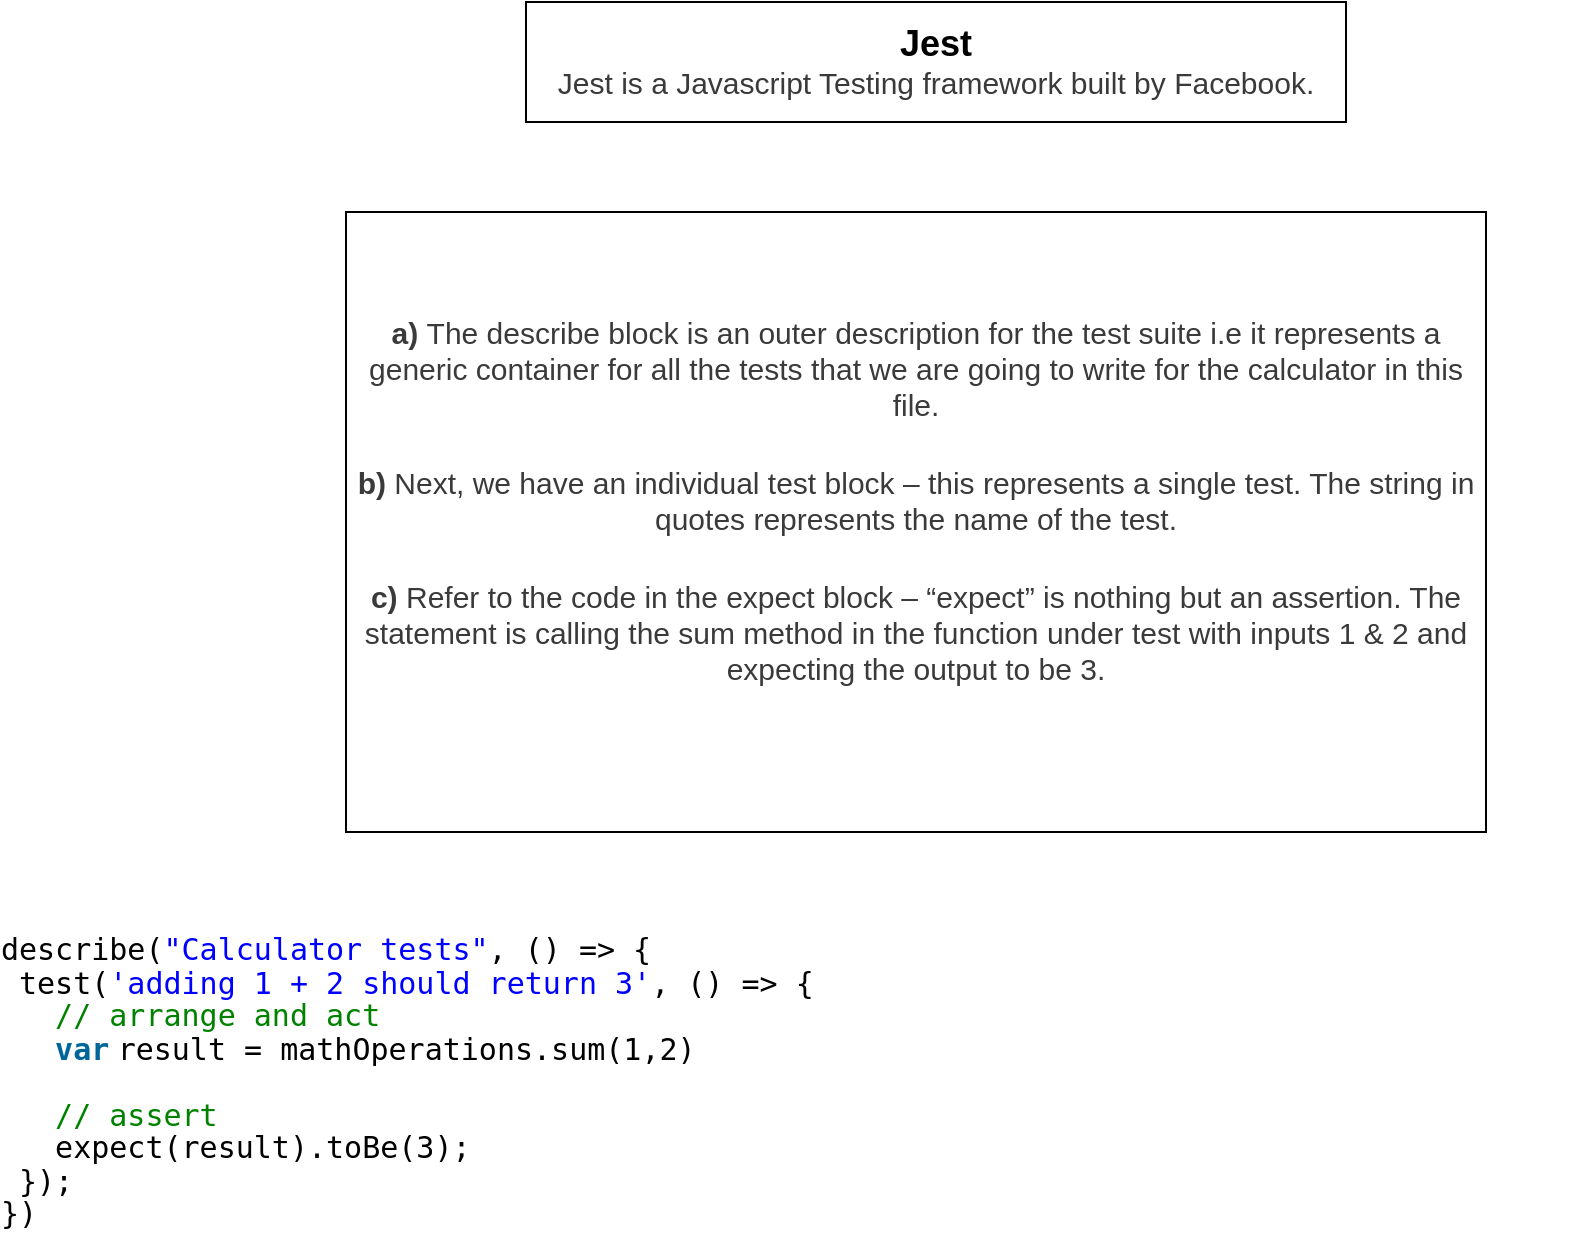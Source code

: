<mxfile version="15.4.0" type="device" pages="2"><diagram id="Txmeodvm4r1qLc8tVRmu" name="Page-1"><mxGraphModel dx="1933" dy="807" grid="1" gridSize="10" guides="1" tooltips="1" connect="1" arrows="1" fold="1" page="1" pageScale="1" pageWidth="827" pageHeight="1169" math="0" shadow="0"><root><mxCell id="0"/><mxCell id="1" parent="0"/><mxCell id="sfcm713DdgWYS8pnK0up-1" value="&lt;font style=&quot;font-size: 18px&quot;&gt;&lt;b&gt;Jest&lt;/b&gt;&lt;/font&gt;&lt;br&gt;&lt;span style=&quot;color: rgb(58 , 58 , 58) ; font-family: &amp;#34;work sans&amp;#34; , sans-serif ; font-size: 15px ; background-color: rgb(255 , 255 , 255)&quot;&gt;Jest is a Javascript Testing framework built by Facebook.&lt;/span&gt;" style="rounded=0;whiteSpace=wrap;html=1;" parent="1" vertex="1"><mxGeometry x="210" y="170" width="410" height="60" as="geometry"/></mxCell><mxCell id="sfcm713DdgWYS8pnK0up-2" value="&lt;p style=&quot;font-size: 15px ; border: 0px ; margin: 0px 0px 1.4em ; padding: 0px ; color: rgb(58 , 58 , 58) ; font-family: &amp;#34;work sans&amp;#34; , sans-serif ; background-color: rgb(255 , 255 , 255)&quot;&gt;&lt;span style=&quot;border: 0px ; margin: 0px ; padding: 0px ; font-weight: 700&quot;&gt;a)&lt;/span&gt;&amp;nbsp;The describe block is an outer description for the test suite i.e it represents a generic container for all the tests that we are going to write for the calculator in this file.&lt;/p&gt;&lt;p style=&quot;font-size: 15px ; border: 0px ; margin: 0px 0px 1.4em ; padding: 0px ; color: rgb(58 , 58 , 58) ; font-family: &amp;#34;work sans&amp;#34; , sans-serif ; background-color: rgb(255 , 255 , 255)&quot;&gt;&lt;span style=&quot;border: 0px ; margin: 0px ; padding: 0px ; font-weight: 700&quot;&gt;b)&lt;/span&gt;&amp;nbsp;Next, we have an individual test block – this represents a single test. The string in quotes represents the name of the test.&lt;/p&gt;&lt;p style=&quot;font-size: 15px ; border: 0px ; margin: 0px 0px 1.4em ; padding: 0px ; color: rgb(58 , 58 , 58) ; font-family: &amp;#34;work sans&amp;#34; , sans-serif ; background-color: rgb(255 , 255 , 255)&quot;&gt;&lt;span style=&quot;border: 0px ; margin: 0px ; padding: 0px ; font-weight: 700&quot;&gt;c)&lt;/span&gt;&amp;nbsp;Refer to the code in the expect block – “expect” is nothing but an assertion. The statement is calling the sum method in the function under test with inputs 1 &amp;amp; 2 and expecting the output to be 3.&lt;/p&gt;" style="whiteSpace=wrap;html=1;" parent="1" vertex="1"><mxGeometry x="120" y="275" width="570" height="310" as="geometry"/></mxCell><mxCell id="sfcm713DdgWYS8pnK0up-3" value="&lt;table border=&quot;0&quot; cellpadding=&quot;0&quot; cellspacing=&quot;0&quot; style=&quot;border-spacing: 0px ; width: 785.094px ; font-size: 15px ; color: rgb(58 , 58 , 58) ; border: 0px ; margin: 0px ; padding: 0px ; border-radius: 0px ; background: 0px 0px ; float: none ; height: auto ; line-height: 1.1em ; outline: 0px ; overflow: visible ; position: static ; text-align: left ; vertical-align: baseline ; box-sizing: content-box ; font-family: &amp;#34;monaco&amp;#34; , &amp;#34;consolas&amp;#34; , &amp;#34;bitstream vera sans mono&amp;#34; , &amp;#34;courier new&amp;#34; , &amp;#34;courier&amp;#34; , monospace &amp;#34;important&amp;#34; ; direction: ltr ; box-shadow: none ; table-layout: auto&quot;&gt;&lt;tbody style=&quot;border: 0px ; margin: 0px ; padding: 0px ; border-radius: 0px ; background: 0px 0px ; float: none ; height: auto ; line-height: 1.1em ; outline: 0px ; overflow: visible ; position: static ; vertical-align: baseline ; width: auto ; box-sizing: content-box ; font-size: 1em ; direction: ltr ; box-shadow: none&quot;&gt;&lt;tr style=&quot;border: 0px ; margin: 0px ; padding: 0px ; border-radius: 0px ; background: 0px 0px ; float: none ; height: auto ; line-height: 1.1em ; outline: 0px ; overflow: visible ; position: static ; vertical-align: baseline ; width: auto ; box-sizing: content-box ; font-size: 1em ; direction: ltr ; box-shadow: none&quot;&gt;&lt;td class=&quot;code&quot; style=&quot;width: 785.094px ; border: 0px ; margin: 0px ; padding: 0px ; border-radius: 0px ; background: 0px 0px ; float: none ; height: auto ; line-height: 1.1em ; outline: 0px ; overflow: visible ; position: static ; vertical-align: baseline ; box-sizing: content-box ; font-size: 1em ; direction: ltr ; box-shadow: none&quot;&gt;&lt;div class=&quot;container&quot; style=&quot;background-color: rgb(255 , 255 , 255) ; border: 0px ; margin: 0px ; padding: 0px ; border-radius: 0px ; background-position: 0px 0px ; float: none ; height: auto ; line-height: 1.1em ; outline: 0px ; overflow: visible ; position: relative ; vertical-align: baseline ; width: auto ; box-sizing: content-box ; font-size: 1em ; direction: ltr ; box-shadow: none&quot;&gt;&lt;div class=&quot;line number1 index0 alt2&quot; style=&quot;border: 0px ; margin: 0px ; padding: 0px 1em 0px 0px ; border-radius: 0px ; background-position: 0px 0px ; float: none ; height: auto ; line-height: 1.1em ; outline: 0px ; overflow: visible ; position: static ; vertical-align: baseline ; width: auto ; box-sizing: content-box ; font-size: 1em ; direction: ltr ; box-shadow: none&quot;&gt;&lt;code class=&quot;jscript plain&quot; style=&quot;font-stretch: normal ; border: 0px ; margin: 0px ; padding: 0px ; font-size: 1em ; line-height: 1.1em ; font-family: &amp;#34;monaco&amp;#34; , &amp;#34;consolas&amp;#34; , &amp;#34;bitstream vera sans mono&amp;#34; , &amp;#34;courier new&amp;#34; , &amp;#34;courier&amp;#34; , monospace &amp;#34;important&amp;#34; ; border-radius: 0px ; background: 0px 0px ; float: none ; height: auto ; outline: 0px ; overflow: visible ; position: static ; vertical-align: baseline ; width: auto ; box-sizing: content-box ; direction: ltr ; box-shadow: none ; display: inline ; color: rgb(0 , 0 , 0)&quot;&gt;describe(&lt;/code&gt;&lt;code class=&quot;jscript string&quot; style=&quot;font-stretch: normal ; border: 0px ; margin: 0px ; padding: 0px ; font-size: 1em ; line-height: 1.1em ; font-family: &amp;#34;monaco&amp;#34; , &amp;#34;consolas&amp;#34; , &amp;#34;bitstream vera sans mono&amp;#34; , &amp;#34;courier new&amp;#34; , &amp;#34;courier&amp;#34; , monospace &amp;#34;important&amp;#34; ; border-radius: 0px ; background: 0px 0px ; float: none ; height: auto ; outline: 0px ; overflow: visible ; position: static ; vertical-align: baseline ; width: auto ; box-sizing: content-box ; direction: ltr ; box-shadow: none ; display: inline ; color: blue&quot;&gt;&quot;Calculator tests&quot;&lt;/code&gt;&lt;code class=&quot;jscript plain&quot; style=&quot;font-stretch: normal ; border: 0px ; margin: 0px ; padding: 0px ; font-size: 1em ; line-height: 1.1em ; font-family: &amp;#34;monaco&amp;#34; , &amp;#34;consolas&amp;#34; , &amp;#34;bitstream vera sans mono&amp;#34; , &amp;#34;courier new&amp;#34; , &amp;#34;courier&amp;#34; , monospace &amp;#34;important&amp;#34; ; border-radius: 0px ; background: 0px 0px ; float: none ; height: auto ; outline: 0px ; overflow: visible ; position: static ; vertical-align: baseline ; width: auto ; box-sizing: content-box ; direction: ltr ; box-shadow: none ; display: inline ; color: rgb(0 , 0 , 0)&quot;&gt;, () =&amp;gt; {&lt;/code&gt;&lt;/div&gt;&lt;div class=&quot;line number2 index1 alt1&quot; style=&quot;border: 0px ; margin: 0px ; padding: 0px 1em 0px 0px ; border-radius: 0px ; background-position: 0px 0px ; float: none ; height: auto ; line-height: 1.1em ; outline: 0px ; overflow: visible ; position: static ; vertical-align: baseline ; width: auto ; box-sizing: content-box ; font-size: 1em ; direction: ltr ; box-shadow: none&quot;&gt;&lt;code class=&quot;jscript spaces&quot; style=&quot;font-stretch: normal ; border: 0px ; margin: 0px ; padding: 0px ; font-size: 1em ; line-height: 1.1em ; font-family: &amp;#34;monaco&amp;#34; , &amp;#34;consolas&amp;#34; , &amp;#34;bitstream vera sans mono&amp;#34; , &amp;#34;courier new&amp;#34; , &amp;#34;courier&amp;#34; , monospace &amp;#34;important&amp;#34; ; border-radius: 0px ; background: 0px 0px ; float: none ; height: auto ; outline: 0px ; overflow: visible ; position: static ; vertical-align: baseline ; width: auto ; box-sizing: content-box ; direction: ltr ; box-shadow: none ; display: inline&quot;&gt;&amp;nbsp;&lt;/code&gt;&lt;code class=&quot;jscript plain&quot; style=&quot;font-stretch: normal ; border: 0px ; margin: 0px ; padding: 0px ; font-size: 1em ; line-height: 1.1em ; font-family: &amp;#34;monaco&amp;#34; , &amp;#34;consolas&amp;#34; , &amp;#34;bitstream vera sans mono&amp;#34; , &amp;#34;courier new&amp;#34; , &amp;#34;courier&amp;#34; , monospace &amp;#34;important&amp;#34; ; border-radius: 0px ; background: 0px 0px ; float: none ; height: auto ; outline: 0px ; overflow: visible ; position: static ; vertical-align: baseline ; width: auto ; box-sizing: content-box ; direction: ltr ; box-shadow: none ; display: inline ; color: rgb(0 , 0 , 0)&quot;&gt;test(&lt;/code&gt;&lt;code class=&quot;jscript string&quot; style=&quot;font-stretch: normal ; border: 0px ; margin: 0px ; padding: 0px ; font-size: 1em ; line-height: 1.1em ; font-family: &amp;#34;monaco&amp;#34; , &amp;#34;consolas&amp;#34; , &amp;#34;bitstream vera sans mono&amp;#34; , &amp;#34;courier new&amp;#34; , &amp;#34;courier&amp;#34; , monospace &amp;#34;important&amp;#34; ; border-radius: 0px ; background: 0px 0px ; float: none ; height: auto ; outline: 0px ; overflow: visible ; position: static ; vertical-align: baseline ; width: auto ; box-sizing: content-box ; direction: ltr ; box-shadow: none ; display: inline ; color: blue&quot;&gt;'adding 1 + 2 should return 3'&lt;/code&gt;&lt;code class=&quot;jscript plain&quot; style=&quot;font-stretch: normal ; border: 0px ; margin: 0px ; padding: 0px ; font-size: 1em ; line-height: 1.1em ; font-family: &amp;#34;monaco&amp;#34; , &amp;#34;consolas&amp;#34; , &amp;#34;bitstream vera sans mono&amp;#34; , &amp;#34;courier new&amp;#34; , &amp;#34;courier&amp;#34; , monospace &amp;#34;important&amp;#34; ; border-radius: 0px ; background: 0px 0px ; float: none ; height: auto ; outline: 0px ; overflow: visible ; position: static ; vertical-align: baseline ; width: auto ; box-sizing: content-box ; direction: ltr ; box-shadow: none ; display: inline ; color: rgb(0 , 0 , 0)&quot;&gt;, () =&amp;gt; {&lt;/code&gt;&lt;/div&gt;&lt;div class=&quot;line number3 index2 alt2&quot; style=&quot;border: 0px ; margin: 0px ; padding: 0px 1em 0px 0px ; border-radius: 0px ; background-position: 0px 0px ; float: none ; height: auto ; line-height: 1.1em ; outline: 0px ; overflow: visible ; position: static ; vertical-align: baseline ; width: auto ; box-sizing: content-box ; font-size: 1em ; direction: ltr ; box-shadow: none&quot;&gt;&lt;code class=&quot;jscript spaces&quot; style=&quot;font-stretch: normal ; border: 0px ; margin: 0px ; padding: 0px ; font-size: 1em ; line-height: 1.1em ; font-family: &amp;#34;monaco&amp;#34; , &amp;#34;consolas&amp;#34; , &amp;#34;bitstream vera sans mono&amp;#34; , &amp;#34;courier new&amp;#34; , &amp;#34;courier&amp;#34; , monospace &amp;#34;important&amp;#34; ; border-radius: 0px ; background: 0px 0px ; float: none ; height: auto ; outline: 0px ; overflow: visible ; position: static ; vertical-align: baseline ; width: auto ; box-sizing: content-box ; direction: ltr ; box-shadow: none ; display: inline&quot;&gt;&amp;nbsp;&amp;nbsp;&amp;nbsp;&lt;/code&gt;&lt;code class=&quot;jscript comments&quot; style=&quot;font-stretch: normal ; border: 0px ; margin: 0px ; padding: 0px ; font-size: 1em ; line-height: 1.1em ; font-family: &amp;#34;monaco&amp;#34; , &amp;#34;consolas&amp;#34; , &amp;#34;bitstream vera sans mono&amp;#34; , &amp;#34;courier new&amp;#34; , &amp;#34;courier&amp;#34; , monospace &amp;#34;important&amp;#34; ; border-radius: 0px ; background: 0px 0px ; float: none ; height: auto ; outline: 0px ; overflow: visible ; position: static ; vertical-align: baseline ; width: auto ; box-sizing: content-box ; direction: ltr ; box-shadow: none ; display: inline ; color: rgb(0 , 130 , 0)&quot;&gt;// arrange and act&lt;/code&gt;&lt;/div&gt;&lt;div class=&quot;line number4 index3 alt1&quot; style=&quot;border: 0px ; margin: 0px ; padding: 0px 1em 0px 0px ; border-radius: 0px ; background-position: 0px 0px ; float: none ; height: auto ; line-height: 1.1em ; outline: 0px ; overflow: visible ; position: static ; vertical-align: baseline ; width: auto ; box-sizing: content-box ; font-size: 1em ; direction: ltr ; box-shadow: none&quot;&gt;&lt;code class=&quot;jscript spaces&quot; style=&quot;font-stretch: normal ; border: 0px ; margin: 0px ; padding: 0px ; font-size: 1em ; line-height: 1.1em ; font-family: &amp;#34;monaco&amp;#34; , &amp;#34;consolas&amp;#34; , &amp;#34;bitstream vera sans mono&amp;#34; , &amp;#34;courier new&amp;#34; , &amp;#34;courier&amp;#34; , monospace &amp;#34;important&amp;#34; ; border-radius: 0px ; background: 0px 0px ; float: none ; height: auto ; outline: 0px ; overflow: visible ; position: static ; vertical-align: baseline ; width: auto ; box-sizing: content-box ; direction: ltr ; box-shadow: none ; display: inline&quot;&gt;&amp;nbsp;&amp;nbsp;&amp;nbsp;&lt;/code&gt;&lt;code class=&quot;jscript keyword&quot; style=&quot;font-stretch: normal ; border: 0px ; margin: 0px ; padding: 0px ; font-weight: 700 ; font-size: 1em ; line-height: 1.1em ; font-family: &amp;#34;monaco&amp;#34; , &amp;#34;consolas&amp;#34; , &amp;#34;bitstream vera sans mono&amp;#34; , &amp;#34;courier new&amp;#34; , &amp;#34;courier&amp;#34; , monospace &amp;#34;important&amp;#34; ; border-radius: 0px ; background: 0px 0px ; float: none ; height: auto ; outline: 0px ; overflow: visible ; position: static ; vertical-align: baseline ; width: auto ; box-sizing: content-box ; direction: ltr ; box-shadow: none ; display: inline ; color: rgb(0 , 102 , 153)&quot;&gt;var&lt;/code&gt; &lt;code class=&quot;jscript plain&quot; style=&quot;font-stretch: normal ; border: 0px ; margin: 0px ; padding: 0px ; font-size: 1em ; line-height: 1.1em ; font-family: &amp;#34;monaco&amp;#34; , &amp;#34;consolas&amp;#34; , &amp;#34;bitstream vera sans mono&amp;#34; , &amp;#34;courier new&amp;#34; , &amp;#34;courier&amp;#34; , monospace &amp;#34;important&amp;#34; ; border-radius: 0px ; background: 0px 0px ; float: none ; height: auto ; outline: 0px ; overflow: visible ; position: static ; vertical-align: baseline ; width: auto ; box-sizing: content-box ; direction: ltr ; box-shadow: none ; display: inline ; color: rgb(0 , 0 , 0)&quot;&gt;result = mathOperations.sum(1,2)&lt;/code&gt;&lt;/div&gt;&lt;div class=&quot;line number5 index4 alt2&quot; style=&quot;border: 0px ; margin: 0px ; padding: 0px 1em 0px 0px ; border-radius: 0px ; background-position: 0px 0px ; float: none ; height: auto ; line-height: 1.1em ; outline: 0px ; overflow: visible ; position: static ; vertical-align: baseline ; width: auto ; box-sizing: content-box ; font-size: 1em ; direction: ltr ; box-shadow: none&quot;&gt;&amp;nbsp;&lt;/div&gt;&lt;div class=&quot;line number6 index5 alt1&quot; style=&quot;border: 0px ; margin: 0px ; padding: 0px 1em 0px 0px ; border-radius: 0px ; background-position: 0px 0px ; float: none ; height: auto ; line-height: 1.1em ; outline: 0px ; overflow: visible ; position: static ; vertical-align: baseline ; width: auto ; box-sizing: content-box ; font-size: 1em ; direction: ltr ; box-shadow: none&quot;&gt;&lt;code class=&quot;jscript spaces&quot; style=&quot;font-stretch: normal ; border: 0px ; margin: 0px ; padding: 0px ; font-size: 1em ; line-height: 1.1em ; font-family: &amp;#34;monaco&amp;#34; , &amp;#34;consolas&amp;#34; , &amp;#34;bitstream vera sans mono&amp;#34; , &amp;#34;courier new&amp;#34; , &amp;#34;courier&amp;#34; , monospace &amp;#34;important&amp;#34; ; border-radius: 0px ; background: 0px 0px ; float: none ; height: auto ; outline: 0px ; overflow: visible ; position: static ; vertical-align: baseline ; width: auto ; box-sizing: content-box ; direction: ltr ; box-shadow: none ; display: inline&quot;&gt;&amp;nbsp;&amp;nbsp;&amp;nbsp;&lt;/code&gt;&lt;code class=&quot;jscript comments&quot; style=&quot;font-stretch: normal ; border: 0px ; margin: 0px ; padding: 0px ; font-size: 1em ; line-height: 1.1em ; font-family: &amp;#34;monaco&amp;#34; , &amp;#34;consolas&amp;#34; , &amp;#34;bitstream vera sans mono&amp;#34; , &amp;#34;courier new&amp;#34; , &amp;#34;courier&amp;#34; , monospace &amp;#34;important&amp;#34; ; border-radius: 0px ; background: 0px 0px ; float: none ; height: auto ; outline: 0px ; overflow: visible ; position: static ; vertical-align: baseline ; width: auto ; box-sizing: content-box ; direction: ltr ; box-shadow: none ; display: inline ; color: rgb(0 , 130 , 0)&quot;&gt;// assert&lt;/code&gt;&lt;/div&gt;&lt;div class=&quot;line number7 index6 alt2&quot; style=&quot;border: 0px ; margin: 0px ; padding: 0px 1em 0px 0px ; border-radius: 0px ; background-position: 0px 0px ; float: none ; height: auto ; line-height: 1.1em ; outline: 0px ; overflow: visible ; position: static ; vertical-align: baseline ; width: auto ; box-sizing: content-box ; font-size: 1em ; direction: ltr ; box-shadow: none&quot;&gt;&lt;code class=&quot;jscript spaces&quot; style=&quot;font-stretch: normal ; border: 0px ; margin: 0px ; padding: 0px ; font-size: 1em ; line-height: 1.1em ; font-family: &amp;#34;monaco&amp;#34; , &amp;#34;consolas&amp;#34; , &amp;#34;bitstream vera sans mono&amp;#34; , &amp;#34;courier new&amp;#34; , &amp;#34;courier&amp;#34; , monospace &amp;#34;important&amp;#34; ; border-radius: 0px ; background: 0px 0px ; float: none ; height: auto ; outline: 0px ; overflow: visible ; position: static ; vertical-align: baseline ; width: auto ; box-sizing: content-box ; direction: ltr ; box-shadow: none ; display: inline&quot;&gt;&amp;nbsp;&amp;nbsp;&amp;nbsp;&lt;/code&gt;&lt;code class=&quot;jscript plain&quot; style=&quot;font-stretch: normal ; border: 0px ; margin: 0px ; padding: 0px ; font-size: 1em ; line-height: 1.1em ; font-family: &amp;#34;monaco&amp;#34; , &amp;#34;consolas&amp;#34; , &amp;#34;bitstream vera sans mono&amp;#34; , &amp;#34;courier new&amp;#34; , &amp;#34;courier&amp;#34; , monospace &amp;#34;important&amp;#34; ; border-radius: 0px ; background: 0px 0px ; float: none ; height: auto ; outline: 0px ; overflow: visible ; position: static ; vertical-align: baseline ; width: auto ; box-sizing: content-box ; direction: ltr ; box-shadow: none ; display: inline ; color: rgb(0 , 0 , 0)&quot;&gt;expect(result).toBe(3);&lt;/code&gt;&lt;/div&gt;&lt;div class=&quot;line number8 index7 alt1&quot; style=&quot;border: 0px ; margin: 0px ; padding: 0px 1em 0px 0px ; border-radius: 0px ; background-position: 0px 0px ; float: none ; height: auto ; line-height: 1.1em ; outline: 0px ; overflow: visible ; position: static ; vertical-align: baseline ; width: auto ; box-sizing: content-box ; font-size: 1em ; direction: ltr ; box-shadow: none&quot;&gt;&lt;code class=&quot;jscript spaces&quot; style=&quot;font-stretch: normal ; border: 0px ; margin: 0px ; padding: 0px ; font-size: 1em ; line-height: 1.1em ; font-family: &amp;#34;monaco&amp;#34; , &amp;#34;consolas&amp;#34; , &amp;#34;bitstream vera sans mono&amp;#34; , &amp;#34;courier new&amp;#34; , &amp;#34;courier&amp;#34; , monospace &amp;#34;important&amp;#34; ; border-radius: 0px ; background: 0px 0px ; float: none ; height: auto ; outline: 0px ; overflow: visible ; position: static ; vertical-align: baseline ; width: auto ; box-sizing: content-box ; direction: ltr ; box-shadow: none ; display: inline&quot;&gt;&amp;nbsp;&lt;/code&gt;&lt;code class=&quot;jscript plain&quot; style=&quot;font-stretch: normal ; border: 0px ; margin: 0px ; padding: 0px ; font-size: 1em ; line-height: 1.1em ; font-family: &amp;#34;monaco&amp;#34; , &amp;#34;consolas&amp;#34; , &amp;#34;bitstream vera sans mono&amp;#34; , &amp;#34;courier new&amp;#34; , &amp;#34;courier&amp;#34; , monospace &amp;#34;important&amp;#34; ; border-radius: 0px ; background: 0px 0px ; float: none ; height: auto ; outline: 0px ; overflow: visible ; position: static ; vertical-align: baseline ; width: auto ; box-sizing: content-box ; direction: ltr ; box-shadow: none ; display: inline ; color: rgb(0 , 0 , 0)&quot;&gt;});&lt;/code&gt;&lt;/div&gt;&lt;div class=&quot;line number9 index8 alt2&quot; style=&quot;border: 0px ; margin: 0px ; padding: 0px 1em 0px 0px ; border-radius: 0px ; background-position: 0px 0px ; float: none ; height: auto ; line-height: 1.1em ; outline: 0px ; overflow: visible ; position: static ; vertical-align: baseline ; width: auto ; box-sizing: content-box ; font-size: 1em ; direction: ltr ; box-shadow: none&quot;&gt;&lt;code class=&quot;jscript plain&quot; style=&quot;font-stretch: normal ; border: 0px ; margin: 0px ; padding: 0px ; font-size: 1em ; line-height: 1.1em ; font-family: &amp;#34;monaco&amp;#34; , &amp;#34;consolas&amp;#34; , &amp;#34;bitstream vera sans mono&amp;#34; , &amp;#34;courier new&amp;#34; , &amp;#34;courier&amp;#34; , monospace &amp;#34;important&amp;#34; ; border-radius: 0px ; background: 0px 0px ; float: none ; height: auto ; outline: 0px ; overflow: visible ; position: static ; vertical-align: baseline ; width: auto ; box-sizing: content-box ; direction: ltr ; box-shadow: none ; display: inline ; color: rgb(0 , 0 , 0)&quot;&gt;})&lt;/code&gt;&lt;/div&gt;&lt;/div&gt;&lt;/td&gt;&lt;/tr&gt;&lt;/tbody&gt;&lt;/table&gt;" style="whiteSpace=wrap;html=1;" parent="1" vertex="1"><mxGeometry x="280" y="680" width="120" height="60" as="geometry"/></mxCell></root></mxGraphModel></diagram><diagram id="0ASkKaU5SlMSB-1hMGJB" name="Page-2"><mxGraphModel dx="1106" dy="807" grid="1" gridSize="10" guides="1" tooltips="1" connect="1" arrows="1" fold="1" page="1" pageScale="1" pageWidth="827" pageHeight="1169" math="0" shadow="0"><root><mxCell id="6ezu02ptazhj9LqLAdwu-0"/><mxCell id="6ezu02ptazhj9LqLAdwu-1" parent="6ezu02ptazhj9LqLAdwu-0"/><mxCell id="6ezu02ptazhj9LqLAdwu-2" value="&lt;font style=&quot;font-size: 18px&quot;&gt;Jest Matchers&lt;br&gt;&lt;br&gt;.toBe&lt;br&gt;.not.toBe&lt;br&gt;.toBeTruthy&lt;br&gt;.toBeFalsy&lt;br&gt;.toBeLessthan&lt;/font&gt;" style="whiteSpace=wrap;html=1;" vertex="1" parent="6ezu02ptazhj9LqLAdwu-1"><mxGeometry x="90" y="170" width="600" height="170" as="geometry"/></mxCell></root></mxGraphModel></diagram></mxfile>